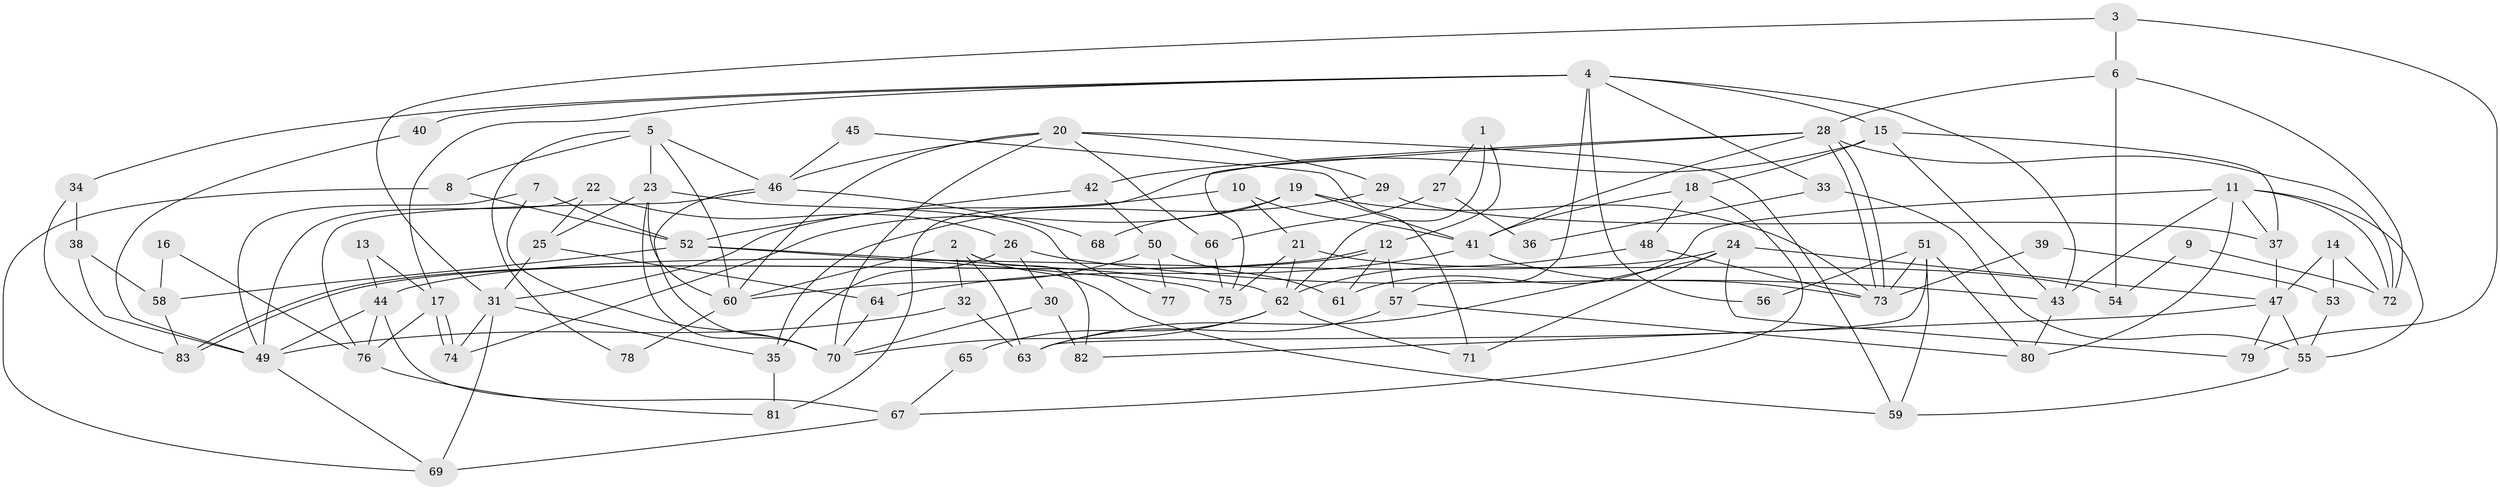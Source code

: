 // coarse degree distribution, {3: 0.21153846153846154, 6: 0.09615384615384616, 9: 0.019230769230769232, 7: 0.11538461538461539, 8: 0.11538461538461539, 4: 0.07692307692307693, 5: 0.23076923076923078, 2: 0.1346153846153846}
// Generated by graph-tools (version 1.1) at 2025/41/03/06/25 10:41:53]
// undirected, 83 vertices, 166 edges
graph export_dot {
graph [start="1"]
  node [color=gray90,style=filled];
  1;
  2;
  3;
  4;
  5;
  6;
  7;
  8;
  9;
  10;
  11;
  12;
  13;
  14;
  15;
  16;
  17;
  18;
  19;
  20;
  21;
  22;
  23;
  24;
  25;
  26;
  27;
  28;
  29;
  30;
  31;
  32;
  33;
  34;
  35;
  36;
  37;
  38;
  39;
  40;
  41;
  42;
  43;
  44;
  45;
  46;
  47;
  48;
  49;
  50;
  51;
  52;
  53;
  54;
  55;
  56;
  57;
  58;
  59;
  60;
  61;
  62;
  63;
  64;
  65;
  66;
  67;
  68;
  69;
  70;
  71;
  72;
  73;
  74;
  75;
  76;
  77;
  78;
  79;
  80;
  81;
  82;
  83;
  1 -- 62;
  1 -- 12;
  1 -- 27;
  2 -- 59;
  2 -- 60;
  2 -- 32;
  2 -- 63;
  2 -- 82;
  3 -- 31;
  3 -- 79;
  3 -- 6;
  4 -- 15;
  4 -- 57;
  4 -- 17;
  4 -- 33;
  4 -- 34;
  4 -- 40;
  4 -- 43;
  4 -- 56;
  5 -- 60;
  5 -- 46;
  5 -- 8;
  5 -- 23;
  5 -- 78;
  6 -- 28;
  6 -- 54;
  6 -- 72;
  7 -- 70;
  7 -- 52;
  7 -- 49;
  8 -- 69;
  8 -- 52;
  9 -- 72;
  9 -- 54;
  10 -- 31;
  10 -- 41;
  10 -- 21;
  11 -- 72;
  11 -- 80;
  11 -- 37;
  11 -- 43;
  11 -- 55;
  11 -- 61;
  12 -- 83;
  12 -- 83;
  12 -- 57;
  12 -- 61;
  13 -- 17;
  13 -- 44;
  14 -- 72;
  14 -- 47;
  14 -- 53;
  15 -- 43;
  15 -- 81;
  15 -- 18;
  15 -- 37;
  16 -- 76;
  16 -- 58;
  17 -- 74;
  17 -- 74;
  17 -- 76;
  18 -- 41;
  18 -- 48;
  18 -- 67;
  19 -- 73;
  19 -- 41;
  19 -- 68;
  19 -- 74;
  20 -- 59;
  20 -- 46;
  20 -- 29;
  20 -- 60;
  20 -- 66;
  20 -- 70;
  21 -- 62;
  21 -- 54;
  21 -- 75;
  22 -- 25;
  22 -- 49;
  22 -- 26;
  23 -- 70;
  23 -- 25;
  23 -- 60;
  23 -- 77;
  24 -- 47;
  24 -- 63;
  24 -- 44;
  24 -- 71;
  24 -- 79;
  25 -- 31;
  25 -- 64;
  26 -- 43;
  26 -- 30;
  26 -- 35;
  27 -- 66;
  27 -- 36;
  28 -- 73;
  28 -- 73;
  28 -- 75;
  28 -- 41;
  28 -- 42;
  28 -- 72;
  29 -- 37;
  29 -- 35;
  30 -- 70;
  30 -- 82;
  31 -- 74;
  31 -- 35;
  31 -- 69;
  32 -- 49;
  32 -- 63;
  33 -- 55;
  33 -- 36;
  34 -- 38;
  34 -- 83;
  35 -- 81;
  37 -- 47;
  38 -- 58;
  38 -- 49;
  39 -- 53;
  39 -- 73;
  40 -- 49;
  41 -- 64;
  41 -- 73;
  42 -- 50;
  42 -- 52;
  43 -- 80;
  44 -- 67;
  44 -- 49;
  44 -- 76;
  45 -- 71;
  45 -- 46;
  46 -- 70;
  46 -- 76;
  46 -- 68;
  47 -- 82;
  47 -- 55;
  47 -- 79;
  48 -- 73;
  48 -- 62;
  49 -- 69;
  50 -- 61;
  50 -- 60;
  50 -- 77;
  51 -- 63;
  51 -- 73;
  51 -- 56;
  51 -- 59;
  51 -- 80;
  52 -- 58;
  52 -- 62;
  52 -- 75;
  53 -- 55;
  55 -- 59;
  57 -- 63;
  57 -- 80;
  58 -- 83;
  60 -- 78;
  62 -- 65;
  62 -- 70;
  62 -- 71;
  64 -- 70;
  65 -- 67;
  66 -- 75;
  67 -- 69;
  76 -- 81;
}
